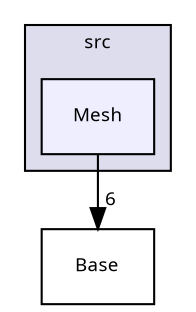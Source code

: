 digraph "/tmp/q/quinoa/src/Mesh" {
  bgcolor=transparent;
  compound=true
  node [ fontsize="9", fontname="sans-serif"];
  edge [ labelfontsize="9", labelfontname="sans-serif"];
  subgraph clusterdir_68267d1309a1af8e8297ef4c3efbcdba {
    graph [ bgcolor="#ddddee", pencolor="black", label="src" fontname="sans-serif", fontsize="9", URL="dir_68267d1309a1af8e8297ef4c3efbcdba.html"]
  dir_3e32a96ce5cfcb0c73109361e7fa459f [shape=box, label="Mesh", style="filled", fillcolor="#eeeeff", pencolor="black", URL="dir_3e32a96ce5cfcb0c73109361e7fa459f.html"];
  }
  dir_4814b1a558d470c33d85e65dbde02eaa [shape=box label="Base" URL="dir_4814b1a558d470c33d85e65dbde02eaa.html"];
  dir_3e32a96ce5cfcb0c73109361e7fa459f->dir_4814b1a558d470c33d85e65dbde02eaa [headlabel="6", labeldistance=1.5 headhref="dir_000033_000002.html"];
}
